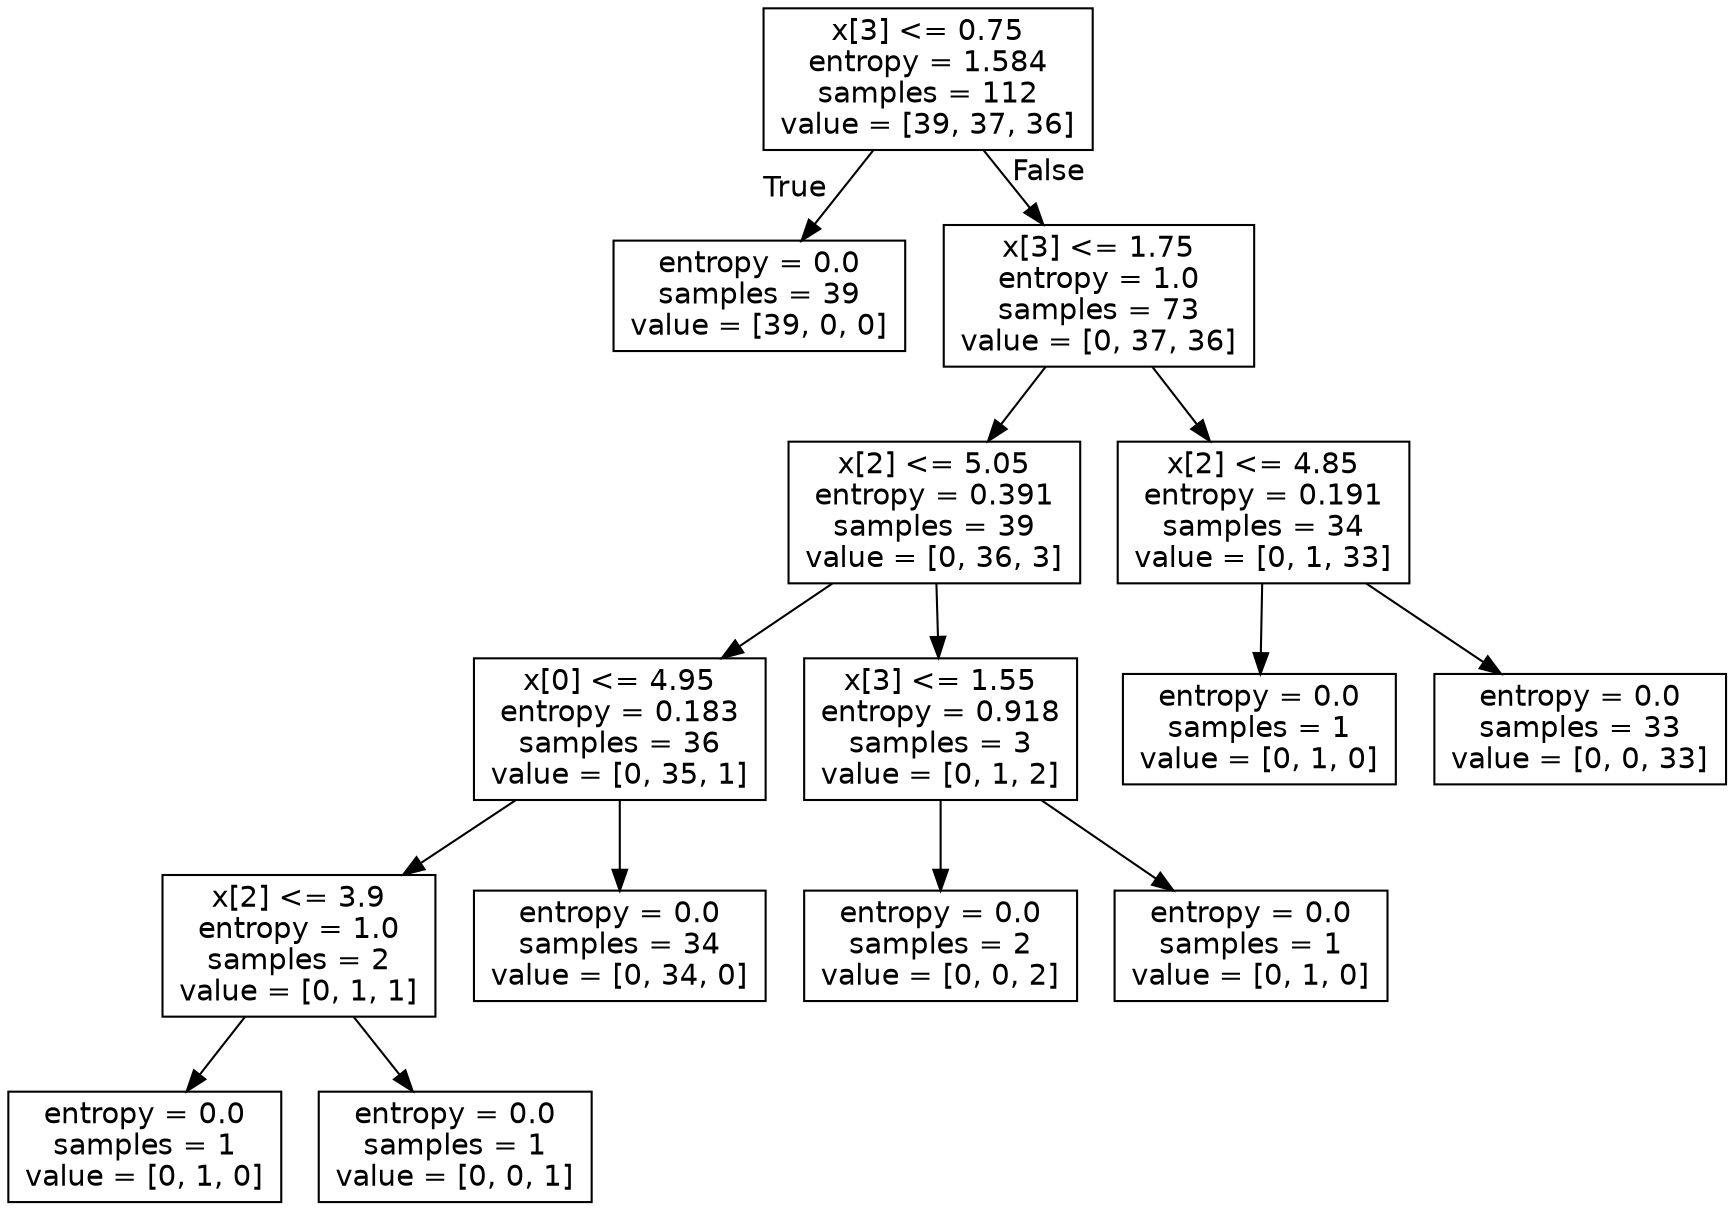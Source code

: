 digraph Tree {
node [shape=box, fontname="helvetica"] ;
edge [fontname="helvetica"] ;
0 [label="x[3] <= 0.75\nentropy = 1.584\nsamples = 112\nvalue = [39, 37, 36]"] ;
1 [label="entropy = 0.0\nsamples = 39\nvalue = [39, 0, 0]"] ;
0 -> 1 [labeldistance=2.5, labelangle=45, headlabel="True"] ;
2 [label="x[3] <= 1.75\nentropy = 1.0\nsamples = 73\nvalue = [0, 37, 36]"] ;
0 -> 2 [labeldistance=2.5, labelangle=-45, headlabel="False"] ;
3 [label="x[2] <= 5.05\nentropy = 0.391\nsamples = 39\nvalue = [0, 36, 3]"] ;
2 -> 3 ;
4 [label="x[0] <= 4.95\nentropy = 0.183\nsamples = 36\nvalue = [0, 35, 1]"] ;
3 -> 4 ;
5 [label="x[2] <= 3.9\nentropy = 1.0\nsamples = 2\nvalue = [0, 1, 1]"] ;
4 -> 5 ;
6 [label="entropy = 0.0\nsamples = 1\nvalue = [0, 1, 0]"] ;
5 -> 6 ;
7 [label="entropy = 0.0\nsamples = 1\nvalue = [0, 0, 1]"] ;
5 -> 7 ;
8 [label="entropy = 0.0\nsamples = 34\nvalue = [0, 34, 0]"] ;
4 -> 8 ;
9 [label="x[3] <= 1.55\nentropy = 0.918\nsamples = 3\nvalue = [0, 1, 2]"] ;
3 -> 9 ;
10 [label="entropy = 0.0\nsamples = 2\nvalue = [0, 0, 2]"] ;
9 -> 10 ;
11 [label="entropy = 0.0\nsamples = 1\nvalue = [0, 1, 0]"] ;
9 -> 11 ;
12 [label="x[2] <= 4.85\nentropy = 0.191\nsamples = 34\nvalue = [0, 1, 33]"] ;
2 -> 12 ;
13 [label="entropy = 0.0\nsamples = 1\nvalue = [0, 1, 0]"] ;
12 -> 13 ;
14 [label="entropy = 0.0\nsamples = 33\nvalue = [0, 0, 33]"] ;
12 -> 14 ;
}